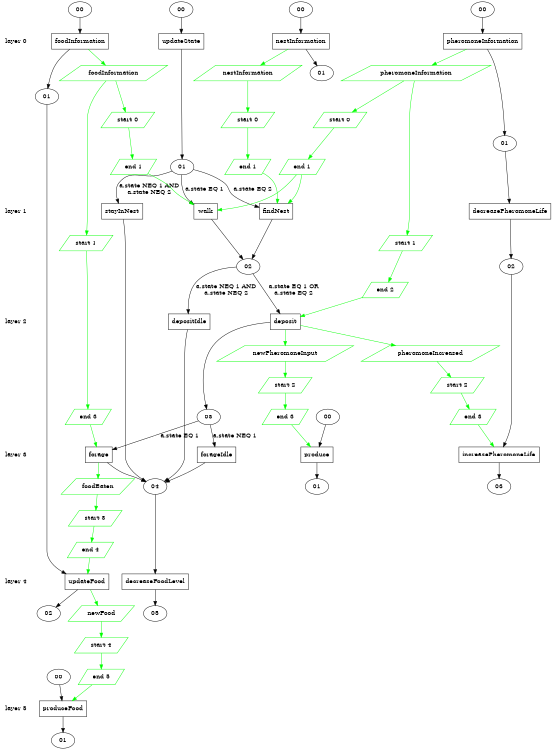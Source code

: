 digraph state_graph {
	rankdir=TB;
	size="8,5;"
	
	/* Layers */
	layer_0 [shape=plaintext, label="layer 0"];
	layer_0_b [style=invis, shape=point];
	layer_0_a [style=invis, shape=point];
	layer_0_b -> layer_0 [style=invis];
	layer_0 -> layer_0_a [style=invis];
	layer_1 [shape=plaintext, label="layer 1"];
	layer_1_b [style=invis, shape=point];
	layer_1_a [style=invis, shape=point];
	layer_1_b -> layer_1 [style=invis];
	layer_1 -> layer_1_a [style=invis];
	layer_0_a -> layer_1_b [style=invis];
	layer_2 [shape=plaintext, label="layer 2"];
	layer_2_b [style=invis, shape=point];
	layer_2_a [style=invis, shape=point];
	layer_2_b -> layer_2 [style=invis];
	layer_2 -> layer_2_a [style=invis];
	layer_1_a -> layer_2_b [style=invis];
	layer_3 [shape=plaintext, label="layer 3"];
	layer_3_b [style=invis, shape=point];
	layer_3_a [style=invis, shape=point];
	layer_3_b -> layer_3 [style=invis];
	layer_3 -> layer_3_a [style=invis];
	layer_2_a -> layer_3_b [style=invis];
	layer_4 [shape=plaintext, label="layer 4"];
	layer_4_b [style=invis, shape=point];
	layer_4_a [style=invis, shape=point];
	layer_4_b -> layer_4 [style=invis];
	layer_4 -> layer_4_a [style=invis];
	layer_3_a -> layer_4_b [style=invis];
	layer_5 [shape=plaintext, label="layer 5"];
	layer_5_b [style=invis, shape=point];
	layer_5_a [style=invis, shape=point];
	layer_5_b -> layer_5 [style=invis];
	layer_5 -> layer_5_a [style=invis];
	layer_4_a -> layer_5_b [style=invis];
	
	/* States */
	Ant_05 [label = "05"]
	Ant_03 [label = "03"]
	Ant_02 [label = "02"]
	Ant_04 [label = "04"]
	Ant_01 [label = "01"]
	Ant_00 [label = "00"]
	Pheromone_03 [label = "03"]
	Pheromone_02 [label = "02"]
	Pheromone_01 [label = "01"]
	Pheromone_00 [label = "00"]
	Generator_01 [label = "01"]
	Generator_00 [label = "00"]
	FoodGenerator_01 [label = "01"]
	FoodGenerator_00 [label = "00"]
	Nest_01 [label = "01"]
	Nest_00 [label = "00"]
	Food_02 [label = "02"]
	Food_01 [label = "01"]
	Food_00 [label = "00"]
	
	/* Functions */
	Ant_updateState_00_01 [label = "updateState", shape = rect]
	Ant_stayInNest_01_04 [label = "stayInNest", shape = rect]
	Ant_walk_01_02 [label = "walk", shape = rect]
	Ant_deposit_02_03 [label = "deposit", shape = rect]
	Ant_depositIdle_02_04 [label = "depositIdle", shape = rect]
	Ant_forage_03_04 [label = "forage", shape = rect]
	Ant_forageIdle_03_04 [label = "forageIdle", shape = rect]
	Ant_decreaseFoodLevel_04_05 [label = "decreaseFoodLevel", shape = rect]
	Ant_findNest_01_02 [label = "findNest", shape = rect]
	Pheromone_pheromoneInformation_00_01 [label = "pheromoneInformation", shape = rect]
	Pheromone_decreasePheromoneLife_01_02 [label = "decreasePheromoneLife", shape = rect]
	Pheromone_increasePheromoneLife_02_03 [label = "increasePheromoneLife", shape = rect]
	Generator_produce_00_01 [label = "produce", shape = rect]
	FoodGenerator_produceFood_00_01 [label = "produceFood", shape = rect]
	Nest_nestInformation_00_01 [label = "nestInformation", shape = rect]
	Food_foodInformation_00_01 [label = "foodInformation", shape = rect]
	Food_updateFood_01_02 [label = "updateFood", shape = rect]
	
	/* Message types */
	pheromoneInformation_message [ label = "pheromoneInformation" color="#00ff00" shape = parallelogram];
	pheromoneInformation_message -> pheromoneInformation_message_start_0 [ color="#00ff00" ];
	pheromoneInformation_message_start_0 [ label = "start 0" color="#00ff00" shape = parallelogram];
	pheromoneInformation_message_start_0 -> pheromoneInformation_message_end_0 [ color="#00ff00" ];
	pheromoneInformation_message_end_0 [ label = "end 1" color="#00ff00" shape = parallelogram];
	pheromoneInformation_message_end_0 -> Ant_walk_01_02 [ color="#00ff00" label = "" ];
	pheromoneInformation_message_end_0 -> Ant_findNest_01_02 [ color="#00ff00" label = "" ];
	pheromoneInformation_message -> pheromoneInformation_message_start_1 [ color="#00ff00" ];
	pheromoneInformation_message_start_1 [ label = "start 1" color="#00ff00" shape = parallelogram];
	pheromoneInformation_message_start_1 -> pheromoneInformation_message_end_1 [ color="#00ff00" ];
	pheromoneInformation_message_end_1 [ label = "end 2" color="#00ff00" shape = parallelogram];
	pheromoneInformation_message_end_1 -> Ant_deposit_02_03 [ color="#00ff00" label = "" ];
	newPheromoneInput_message [ label = "newPheromoneInput" color="#00ff00" shape = parallelogram];
	newPheromoneInput_message -> newPheromoneInput_message_start_0 [ color="#00ff00" ];
	newPheromoneInput_message_start_0 [ label = "start 2" color="#00ff00" shape = parallelogram];
	newPheromoneInput_message_start_0 -> newPheromoneInput_message_end_0 [ color="#00ff00" ];
	newPheromoneInput_message_end_0 [ label = "end 3" color="#00ff00" shape = parallelogram];
	newPheromoneInput_message_end_0 -> Generator_produce_00_01 [ color="#00ff00" label = "" ];
	foodInformation_message [ label = "foodInformation" color="#00ff00" shape = parallelogram];
	foodInformation_message -> foodInformation_message_start_0 [ color="#00ff00" ];
	foodInformation_message_start_0 [ label = "start 0" color="#00ff00" shape = parallelogram];
	foodInformation_message_start_0 -> foodInformation_message_end_0 [ color="#00ff00" ];
	foodInformation_message_end_0 [ label = "end 1" color="#00ff00" shape = parallelogram];
	foodInformation_message_end_0 -> Ant_walk_01_02 [ color="#00ff00" label = "" ];
	foodInformation_message -> foodInformation_message_start_1 [ color="#00ff00" ];
	foodInformation_message_start_1 [ label = "start 1" color="#00ff00" shape = parallelogram];
	foodInformation_message_start_1 -> foodInformation_message_end_1 [ color="#00ff00" ];
	foodInformation_message_end_1 [ label = "end 3" color="#00ff00" shape = parallelogram];
	foodInformation_message_end_1 -> Ant_forage_03_04 [ color="#00ff00" label = "" ];
	foodEaten_message [ label = "foodEaten" color="#00ff00" shape = parallelogram];
	foodEaten_message -> foodEaten_message_start_0 [ color="#00ff00" ];
	foodEaten_message_start_0 [ label = "start 3" color="#00ff00" shape = parallelogram];
	foodEaten_message_start_0 -> foodEaten_message_end_0 [ color="#00ff00" ];
	foodEaten_message_end_0 [ label = "end 4" color="#00ff00" shape = parallelogram];
	foodEaten_message_end_0 -> Food_updateFood_01_02 [ color="#00ff00" label = "" ];
	newFood_message [ label = "newFood" color="#00ff00" shape = parallelogram];
	newFood_message -> newFood_message_start_0 [ color="#00ff00" ];
	newFood_message_start_0 [ label = "start 4" color="#00ff00" shape = parallelogram];
	newFood_message_start_0 -> newFood_message_end_0 [ color="#00ff00" ];
	newFood_message_end_0 [ label = "end 5" color="#00ff00" shape = parallelogram];
	newFood_message_end_0 -> FoodGenerator_produceFood_00_01 [ color="#00ff00" label = "" ];
	pheromoneIncreased_message [ label = "pheromoneIncreased" color="#00ff00" shape = parallelogram];
	pheromoneIncreased_message -> pheromoneIncreased_message_start_0 [ color="#00ff00" ];
	pheromoneIncreased_message_start_0 [ label = "start 2" color="#00ff00" shape = parallelogram];
	pheromoneIncreased_message_start_0 -> pheromoneIncreased_message_end_0 [ color="#00ff00" ];
	pheromoneIncreased_message_end_0 [ label = "end 3" color="#00ff00" shape = parallelogram];
	pheromoneIncreased_message_end_0 -> Pheromone_increasePheromoneLife_02_03 [ color="#00ff00" label = "" ];
	nestInformation_message [ label = "nestInformation" color="#00ff00" shape = parallelogram];
	nestInformation_message -> nestInformation_message_start_0 [ color="#00ff00" ];
	nestInformation_message_start_0 [ label = "start 0" color="#00ff00" shape = parallelogram];
	nestInformation_message_start_0 -> nestInformation_message_end_0 [ color="#00ff00" ];
	nestInformation_message_end_0 [ label = "end 1" color="#00ff00" shape = parallelogram];
	nestInformation_message_end_0 -> Ant_findNest_01_02 [ color="#00ff00" label = "" ];
	
	/* Transitions */
	Ant_00 -> Ant_updateState_00_01;
	Ant_updateState_00_01 -> Ant_01;
	Ant_01 -> Ant_stayInNest_01_04 [ label = "a.state NEQ 1 AND\na.state NEQ 2"];
	Ant_stayInNest_01_04 -> Ant_04;
	Ant_01 -> Ant_walk_01_02 [ label = "a.state EQ 1"];
	Ant_walk_01_02 -> Ant_02;
	Ant_02 -> Ant_deposit_02_03 [ label = "a.state EQ 1 OR\na.state EQ 2"];
	Ant_deposit_02_03 -> Ant_03;
	Ant_02 -> Ant_depositIdle_02_04 [ label = "a.state NEQ 1 AND\na.state NEQ 2"];
	Ant_depositIdle_02_04 -> Ant_04;
	Ant_03 -> Ant_forage_03_04 [ label = "a.state EQ 1"];
	Ant_forage_03_04 -> Ant_04;
	Ant_03 -> Ant_forageIdle_03_04 [ label = "a.state NEQ 1"];
	Ant_forageIdle_03_04 -> Ant_04;
	Ant_04 -> Ant_decreaseFoodLevel_04_05;
	Ant_decreaseFoodLevel_04_05 -> Ant_05;
	Ant_01 -> Ant_findNest_01_02 [ label = "a.state EQ 2"];
	Ant_findNest_01_02 -> Ant_02;
	Pheromone_00 -> Pheromone_pheromoneInformation_00_01;
	Pheromone_pheromoneInformation_00_01 -> Pheromone_01;
	Pheromone_01 -> Pheromone_decreasePheromoneLife_01_02;
	Pheromone_decreasePheromoneLife_01_02 -> Pheromone_02;
	Pheromone_02 -> Pheromone_increasePheromoneLife_02_03;
	Pheromone_increasePheromoneLife_02_03 -> Pheromone_03;
	Generator_00 -> Generator_produce_00_01;
	Generator_produce_00_01 -> Generator_01;
	FoodGenerator_00 -> FoodGenerator_produceFood_00_01;
	FoodGenerator_produceFood_00_01 -> FoodGenerator_01;
	Nest_00 -> Nest_nestInformation_00_01;
	Nest_nestInformation_00_01 -> Nest_01;
	Food_00 -> Food_foodInformation_00_01;
	Food_foodInformation_00_01 -> Food_01;
	Food_01 -> Food_updateFood_01_02;
	Food_updateFood_01_02 -> Food_02;
	
	/* Communications */
	Ant_deposit_02_03 -> newPheromoneInput_message [ color="#00ff00" ];
	Ant_deposit_02_03 -> pheromoneIncreased_message [ color="#00ff00" ];
	Ant_forage_03_04 -> foodEaten_message [ color="#00ff00" ];
	Pheromone_pheromoneInformation_00_01 -> pheromoneInformation_message [ color="#00ff00" ];
	Nest_nestInformation_00_01 -> nestInformation_message [ color="#00ff00" ];
	Food_foodInformation_00_01 -> foodInformation_message [ color="#00ff00" ];
	Food_updateFood_01_02 -> newFood_message [ color="#00ff00" ];
	{ rank=same; layer_0;  Ant_updateState_00_01;  Pheromone_pheromoneInformation_00_01;  Nest_nestInformation_00_01;  Food_foodInformation_00_01; }
	{ rank=same; layer_0_b; }
	{ rank=same; layer_0_a; pheromoneInformation_message_start_0; foodInformation_message_start_0; nestInformation_message_start_0; }
	{ rank=same; layer_1;  Ant_stayInNest_01_04;  Ant_walk_01_02;  Ant_findNest_01_02;  Pheromone_decreasePheromoneLife_01_02; }
	{ rank=same; layer_1_b; pheromoneInformation_message_end_0; foodInformation_message_end_0; nestInformation_message_end_0; }
	{ rank=same; layer_1_a; pheromoneInformation_message_start_1; foodInformation_message_start_1; }
	{ rank=same; layer_2;  Ant_deposit_02_03;  Ant_depositIdle_02_04; }
	{ rank=same; layer_2_b; pheromoneInformation_message_end_1; }
	{ rank=same; layer_2_a; newPheromoneInput_message_start_0; pheromoneIncreased_message_start_0; }
	{ rank=same; layer_3;  Ant_forage_03_04;  Ant_forageIdle_03_04;  Pheromone_increasePheromoneLife_02_03;  Generator_produce_00_01; }
	{ rank=same; layer_3_b; newPheromoneInput_message_end_0; foodInformation_message_end_1; pheromoneIncreased_message_end_0; }
	{ rank=same; layer_3_a; foodEaten_message_start_0; }
	{ rank=same; layer_4;  Ant_decreaseFoodLevel_04_05;  Food_updateFood_01_02; }
	{ rank=same; layer_4_b; foodEaten_message_end_0; }
	{ rank=same; layer_4_a; newFood_message_start_0; }
	{ rank=same; layer_5;  FoodGenerator_produceFood_00_01; }
	{ rank=same; layer_5_b; newFood_message_end_0; }
	{ rank=same; layer_5_a; }
}